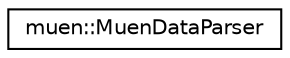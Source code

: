 digraph "Graphical Class Hierarchy"
{
  edge [fontname="Helvetica",fontsize="10",labelfontname="Helvetica",labelfontsize="10"];
  node [fontname="Helvetica",fontsize="10",shape=record];
  rankdir="LR";
  Node1 [label="muen::MuenDataParser",height=0.2,width=0.4,color="black", fillcolor="white", style="filled",URL="$classmuen_1_1MuenDataParser.html",tooltip="class for parsing muen data from a file. "];
}

